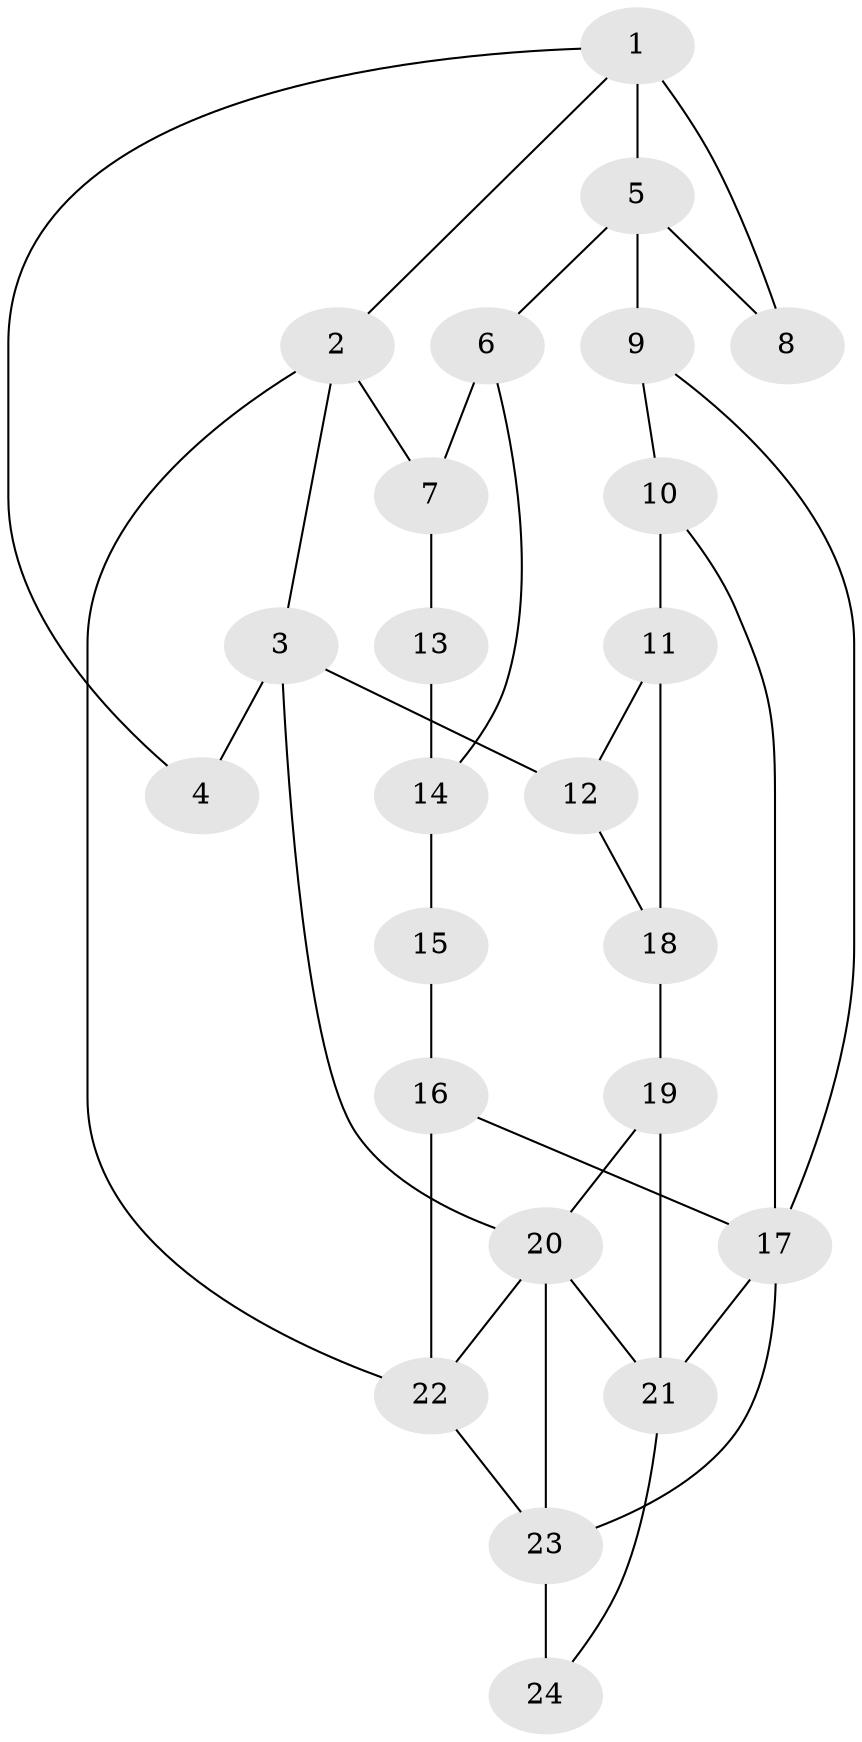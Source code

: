 // original degree distribution, {3: 0.02857142857142857, 5: 0.45714285714285713, 6: 0.24285714285714285, 4: 0.2714285714285714}
// Generated by graph-tools (version 1.1) at 2025/54/03/04/25 22:54:21]
// undirected, 24 vertices, 39 edges
graph export_dot {
  node [color=gray90,style=filled];
  1;
  2;
  3;
  4;
  5;
  6;
  7;
  8;
  9;
  10;
  11;
  12;
  13;
  14;
  15;
  16;
  17;
  18;
  19;
  20;
  21;
  22;
  23;
  24;
  1 -- 2 [weight=1.0];
  1 -- 4 [weight=1.0];
  1 -- 5 [weight=1.0];
  1 -- 8 [weight=2.0];
  2 -- 3 [weight=1.0];
  2 -- 7 [weight=2.0];
  2 -- 22 [weight=1.0];
  3 -- 4 [weight=3.0];
  3 -- 12 [weight=2.0];
  3 -- 20 [weight=1.0];
  5 -- 6 [weight=2.0];
  5 -- 8 [weight=1.0];
  5 -- 9 [weight=2.0];
  6 -- 7 [weight=2.0];
  6 -- 14 [weight=1.0];
  7 -- 13 [weight=2.0];
  9 -- 10 [weight=1.0];
  9 -- 17 [weight=1.0];
  10 -- 11 [weight=2.0];
  10 -- 17 [weight=1.0];
  11 -- 12 [weight=2.0];
  11 -- 18 [weight=2.0];
  12 -- 18 [weight=1.0];
  13 -- 14 [weight=2.0];
  14 -- 15 [weight=2.0];
  15 -- 16 [weight=2.0];
  16 -- 17 [weight=2.0];
  16 -- 22 [weight=2.0];
  17 -- 21 [weight=1.0];
  17 -- 23 [weight=1.0];
  18 -- 19 [weight=2.0];
  19 -- 20 [weight=1.0];
  19 -- 21 [weight=2.0];
  20 -- 21 [weight=1.0];
  20 -- 22 [weight=1.0];
  20 -- 23 [weight=2.0];
  21 -- 24 [weight=1.0];
  22 -- 23 [weight=1.0];
  23 -- 24 [weight=2.0];
}
